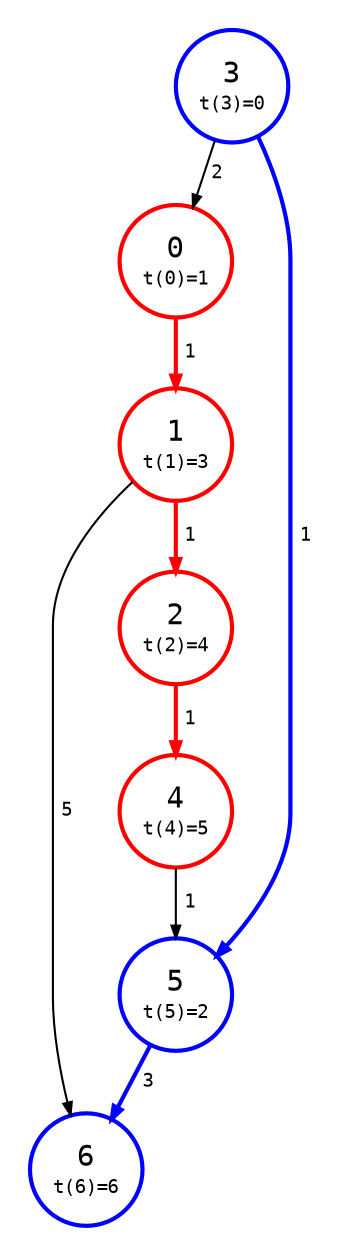 digraph {
    node [shape=circle, fontname="monospace", style=bold; fixedsize=true, width="0.75"];
    edge [arrowsize=0.6, fontname="monospace", fontsize=9];
    // layout=circo;
    // scale=1.4;
    ranksep=0.2;
    normalize=true;
    pad=0.2;
    // newrank=true;
    // splines=line

    0, 1, 2, 4 [color=red];
    3, 5, 6 [color=blue];

    0 [
        label=<
            <table border="0" cellpadding="1" cellspacing="0">
                <tr>
                    <td>0</td>
                </tr>
                <tr>
                    <td><font point-size="9">t(0)=1</font></td>
                </tr>
            </table>
        >;
        color=red;
        style=bold
    ];

    1 [
        label=<
            <table border="0" cellpadding="1" cellspacing="0">
                <tr>
                    <td>1</td>
                </tr>
                <tr>
                    <td><font point-size="9">t(1)=3</font></td>
                </tr>
            </table>
        >;
        color=red;
        style=bold
    ];

    2 [
        label=<
            <table border="0" cellpadding="1" cellspacing="0">
                <tr>
                    <td>2</td>
                </tr>
                <tr>
                    <td><font point-size="9">t(2)=4</font></td>
                </tr>
            </table>
        >;
    ];

    3 [
        label=<
            <table border="0" cellpadding="1" cellspacing="0">
                <tr>
                    <td>3</td>
                </tr>
                <tr>
                    <td><font point-size="9">t(3)=0</font></td>
                </tr>
            </table>
        >;
    ];

    4 [
        label=<
            <table border="0" cellpadding="1" cellspacing="0">
                <tr>
                    <td>4</td>
                </tr>
                <tr>
                    <td><font point-size="9">t(4)=5</font></td>
                </tr>
            </table>
        >;
    ];

    5 [
        label=<
            <table border="0" cellpadding="1" cellspacing="0">
                <tr>
                    <td>5</td>
                </tr>
                <tr>
                    <td><font point-size="9">t(5)=2</font></td>
                </tr>
            </table>
        >;
    ];

    6 [
        label=<
            <table border="0" cellpadding="1" cellspacing="0">
                <tr>
                    <td>6</td>
                </tr>
                <tr>
                    <td><font point-size="9">t(6)=6</font></td>
                </tr>
            </table>
        >;
    ];

    0 -> 1 [
        color=red,
        style=bold,
        label=<
            <table border="0" cellpadding="4" cellspacing="0">
                <tr>
                    <td>1</td>
                </tr>
            </table>
        >,
    ];

    1 -> 2 [
        style=bold, 
        color=red, 
        label=<
            <table border="0" cellpadding="4" cellspacing="0">
                <tr>
                    <td>1</td>
                </tr>
            </table>
        >,
    ];

    1 -> 6 [
        color="#bbb",
        fontcolor="#bbb",
        label=<
            <table border="0" cellpadding="4" cellspacing="0">
                <tr>
                    <td>5</td>
                </tr>
            </table>
        >,
    ];

    2 -> 4 [
        style=bold, 
        color=red, 
        label=<
            <table border="0" cellpadding="4" cellspacing="0">
                <tr>
                    <td>1</td>
                </tr>
            </table>
        >,
    ];

    3 -> 0 [
        color="#bbb",
        fontcolor="#bbb",
        label=<
            <table border="0" cellpadding="2" cellspacing="0">
                <tr>
                    <td>2</td>
                </tr>
            </table>
        >,
    ];

    // 2 -> 6 [style=invis];
    // 6 -> 2 [style=invis];

    4 -> 5 [
        color="#bbb",
        fontcolor="#bbb",
        label=<
            <table border="0" cellpadding="4" cellspacing="0">
                <tr>
                    <td>1</td>
                </tr>
            </table>
        >,
    ];

    3 -> 5 [
        style=bold, 
        color=blue, 
        label=<
            <table border="0" cellpadding="4" cellspacing="0">
                <tr>
                    <td>1 </td>
                </tr>
            </table>
        >,
    ];

    5 -> 6 [
        style=bold, 
        color=blue, 
        label=<
            <table border="0" cellpadding="2" cellspacing="0">
                <tr>
                    <td>3</td>
                </tr>
            </table>
        >,
    ];
}